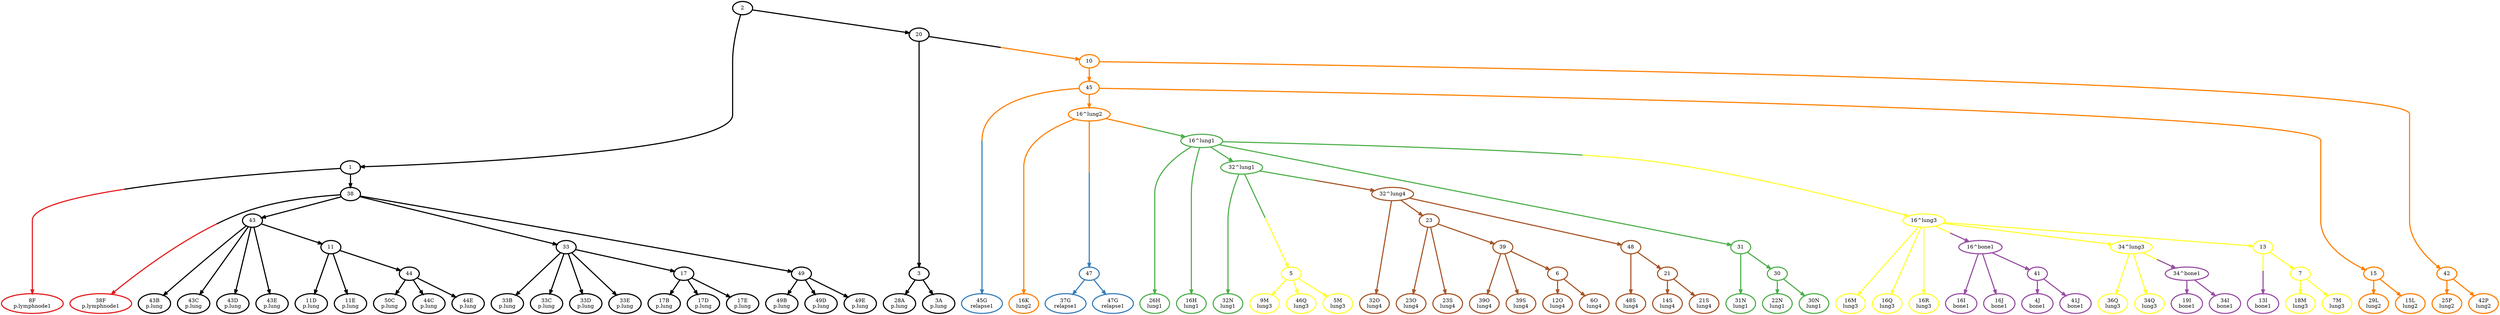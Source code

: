 digraph T {
	{
		rank=same
		0 [penwidth=3,colorscheme=set19,color=0,label="28A\np.lung"]
		1 [penwidth=3,colorscheme=set19,color=0,label="3A\np.lung"]
		2 [penwidth=3,colorscheme=set19,color=0,label="43B\np.lung"]
		3 [penwidth=3,colorscheme=set19,color=0,label="43C\np.lung"]
		4 [penwidth=3,colorscheme=set19,color=0,label="43D\np.lung"]
		5 [penwidth=3,colorscheme=set19,color=0,label="43E\np.lung"]
		6 [penwidth=3,colorscheme=set19,color=0,label="11D\np.lung"]
		7 [penwidth=3,colorscheme=set19,color=0,label="11E\np.lung"]
		8 [penwidth=3,colorscheme=set19,color=0,label="33B\np.lung"]
		9 [penwidth=3,colorscheme=set19,color=0,label="33C\np.lung"]
		10 [penwidth=3,colorscheme=set19,color=0,label="33D\np.lung"]
		11 [penwidth=3,colorscheme=set19,color=0,label="33E\np.lung"]
		12 [penwidth=3,colorscheme=set19,color=0,label="50C\np.lung"]
		13 [penwidth=3,colorscheme=set19,color=0,label="44C\np.lung"]
		14 [penwidth=3,colorscheme=set19,color=0,label="44E\np.lung"]
		15 [penwidth=3,colorscheme=set19,color=0,label="17B\np.lung"]
		16 [penwidth=3,colorscheme=set19,color=0,label="17D\np.lung"]
		17 [penwidth=3,colorscheme=set19,color=0,label="17E\np.lung"]
		18 [penwidth=3,colorscheme=set19,color=0,label="49B\np.lung"]
		19 [penwidth=3,colorscheme=set19,color=0,label="49D\np.lung"]
		20 [penwidth=3,colorscheme=set19,color=0,label="49E\np.lung"]
		21 [penwidth=3,colorscheme=set19,color=1,label="8F\np.lymphnode1"]
		22 [penwidth=3,colorscheme=set19,color=1,label="38F\np.lymphnode1"]
		23 [penwidth=3,colorscheme=set19,color=2,label="37G\nrelapse1"]
		24 [penwidth=3,colorscheme=set19,color=2,label="47G\nrelapse1"]
		25 [penwidth=3,colorscheme=set19,color=3,label="32N\nlung1"]
		26 [penwidth=3,colorscheme=set19,color=3,label="26H\nlung1"]
		27 [penwidth=3,colorscheme=set19,color=3,label="16H\nlung1"]
		28 [penwidth=3,colorscheme=set19,color=3,label="31N\nlung1"]
		29 [penwidth=3,colorscheme=set19,color=3,label="22N\nlung1"]
		30 [penwidth=3,colorscheme=set19,color=3,label="30N\nlung1"]
		31 [penwidth=3,colorscheme=set19,color=4,label="16I\nbone1"]
		32 [penwidth=3,colorscheme=set19,color=4,label="16J\nbone1"]
		33 [penwidth=3,colorscheme=set19,color=4,label="19I\nbone1"]
		34 [penwidth=3,colorscheme=set19,color=4,label="34I\nbone1"]
		35 [penwidth=3,colorscheme=set19,color=4,label="4J\nbone1"]
		36 [penwidth=3,colorscheme=set19,color=4,label="41J\nbone1"]
		37 [penwidth=3,colorscheme=set19,color=2,label="45G\nrelapse1"]
		38 [penwidth=3,colorscheme=set19,color=5,label="16K\nlung2"]
		39 [penwidth=3,colorscheme=set19,color=5,label="29L\nlung2"]
		40 [penwidth=3,colorscheme=set19,color=5,label="15L\nlung2"]
		41 [penwidth=3,colorscheme=set19,color=5,label="25P\nlung2"]
		42 [penwidth=3,colorscheme=set19,color=5,label="42P\nlung2"]
		43 [penwidth=3,colorscheme=set19,color=4,label="13I\nbone1"]
		44 [penwidth=3,colorscheme=set19,color=6,label="9M\nlung3"]
		45 [penwidth=3,colorscheme=set19,color=6,label="46Q\nlung3"]
		46 [penwidth=3,colorscheme=set19,color=6,label="5M\nlung3"]
		47 [penwidth=3,colorscheme=set19,color=6,label="18M\nlung3"]
		48 [penwidth=3,colorscheme=set19,color=6,label="7M\nlung3"]
		49 [penwidth=3,colorscheme=set19,color=6,label="16M\nlung3"]
		50 [penwidth=3,colorscheme=set19,color=6,label="16Q\nlung3"]
		51 [penwidth=3,colorscheme=set19,color=6,label="16R\nlung3"]
		52 [penwidth=3,colorscheme=set19,color=6,label="36Q\nlung3"]
		53 [penwidth=3,colorscheme=set19,color=6,label="34Q\nlung3"]
		54 [penwidth=3,colorscheme=set19,color=7,label="32O\nlung4"]
		55 [penwidth=3,colorscheme=set19,color=7,label="39O\nlung4"]
		56 [penwidth=3,colorscheme=set19,color=7,label="39S\nlung4"]
		57 [penwidth=3,colorscheme=set19,color=7,label="12O\nlung4"]
		58 [penwidth=3,colorscheme=set19,color=7,label="6O\nlung4"]
		59 [penwidth=3,colorscheme=set19,color=7,label="48S\nlung4"]
		60 [penwidth=3,colorscheme=set19,color=7,label="14S\nlung4"]
		61 [penwidth=3,colorscheme=set19,color=7,label="21S\nlung4"]
		62 [penwidth=3,colorscheme=set19,color=7,label="23O\nlung4"]
		63 [penwidth=3,colorscheme=set19,color=7,label="23S\nlung4"]
	}
	64 [penwidth=3,colorscheme=set19,color=0,label="2"]
	65 [penwidth=3,colorscheme=set19,color=0,label="1"]
	66 [penwidth=3,colorscheme=set19,color=0,label="20"]
	67 [penwidth=3,colorscheme=set19,color=0,label="38"]
	68 [penwidth=3,colorscheme=set19,color=0,label="3"]
	69 [penwidth=3,colorscheme=set19,color=0,label="43"]
	70 [penwidth=3,colorscheme=set19,color=0,label="11"]
	71 [penwidth=3,colorscheme=set19,color=0,label="44"]
	72 [penwidth=3,colorscheme=set19,color=0,label="33"]
	73 [penwidth=3,colorscheme=set19,color=0,label="49"]
	74 [penwidth=3,colorscheme=set19,color=0,label="17"]
	75 [penwidth=3,colorscheme=set19,color=5,label="10"]
	76 [penwidth=3,colorscheme=set19,color=2,label="47"]
	77 [penwidth=3,colorscheme=set19,color=3,label="32^lung1"]
	78 [penwidth=3,colorscheme=set19,color=3,label="16^lung1"]
	79 [penwidth=3,colorscheme=set19,color=3,label="31"]
	80 [penwidth=3,colorscheme=set19,color=3,label="30"]
	81 [penwidth=3,colorscheme=set19,color=6,label="16^lung3"]
	82 [penwidth=3,colorscheme=set19,color=6,label="5"]
	83 [penwidth=3,colorscheme=set19,color=7,label="32^lung4"]
	84 [penwidth=3,colorscheme=set19,color=4,label="16^bone1"]
	85 [penwidth=3,colorscheme=set19,color=4,label="41"]
	86 [penwidth=3,colorscheme=set19,color=4,label="34^bone1"]
	87 [penwidth=3,colorscheme=set19,color=5,label="16^lung2"]
	88 [penwidth=3,colorscheme=set19,color=5,label="45"]
	89 [penwidth=3,colorscheme=set19,color=5,label="42"]
	90 [penwidth=3,colorscheme=set19,color=5,label="15"]
	91 [penwidth=3,colorscheme=set19,color=6,label="34^lung3"]
	92 [penwidth=3,colorscheme=set19,color=6,label="13"]
	93 [penwidth=3,colorscheme=set19,color=6,label="7"]
	94 [penwidth=3,colorscheme=set19,color=7,label="23"]
	95 [penwidth=3,colorscheme=set19,color=7,label="48"]
	96 [penwidth=3,colorscheme=set19,color=7,label="39"]
	97 [penwidth=3,colorscheme=set19,color=7,label="6"]
	98 [penwidth=3,colorscheme=set19,color=7,label="21"]
	64 -> 65 [penwidth=3,colorscheme=set19,color="0;0.5:0"]
	64 -> 66 [penwidth=3,colorscheme=set19,color="0;0.5:0"]
	65 -> 67 [penwidth=3,colorscheme=set19,color="0;0.5:0"]
	65 -> 21 [penwidth=3,colorscheme=set19,color="0;0.5:1"]
	66 -> 68 [penwidth=3,colorscheme=set19,color="0;0.5:0"]
	66 -> 75 [penwidth=3,colorscheme=set19,color="0;0.5:5"]
	67 -> 72 [penwidth=3,colorscheme=set19,color="0;0.5:0"]
	67 -> 69 [penwidth=3,colorscheme=set19,color="0;0.5:0"]
	67 -> 73 [penwidth=3,colorscheme=set19,color="0;0.5:0"]
	67 -> 22 [penwidth=3,colorscheme=set19,color="0;0.5:1"]
	68 -> 0 [penwidth=3,colorscheme=set19,color="0;0.5:0"]
	68 -> 1 [penwidth=3,colorscheme=set19,color="0;0.5:0"]
	69 -> 70 [penwidth=3,colorscheme=set19,color="0;0.5:0"]
	69 -> 2 [penwidth=3,colorscheme=set19,color="0;0.5:0"]
	69 -> 3 [penwidth=3,colorscheme=set19,color="0;0.5:0"]
	69 -> 4 [penwidth=3,colorscheme=set19,color="0;0.5:0"]
	69 -> 5 [penwidth=3,colorscheme=set19,color="0;0.5:0"]
	70 -> 71 [penwidth=3,colorscheme=set19,color="0;0.5:0"]
	70 -> 6 [penwidth=3,colorscheme=set19,color="0;0.5:0"]
	70 -> 7 [penwidth=3,colorscheme=set19,color="0;0.5:0"]
	71 -> 12 [penwidth=3,colorscheme=set19,color="0;0.5:0"]
	71 -> 13 [penwidth=3,colorscheme=set19,color="0;0.5:0"]
	71 -> 14 [penwidth=3,colorscheme=set19,color="0;0.5:0"]
	72 -> 74 [penwidth=3,colorscheme=set19,color="0;0.5:0"]
	72 -> 8 [penwidth=3,colorscheme=set19,color="0;0.5:0"]
	72 -> 9 [penwidth=3,colorscheme=set19,color="0;0.5:0"]
	72 -> 10 [penwidth=3,colorscheme=set19,color="0;0.5:0"]
	72 -> 11 [penwidth=3,colorscheme=set19,color="0;0.5:0"]
	73 -> 18 [penwidth=3,colorscheme=set19,color="0;0.5:0"]
	73 -> 19 [penwidth=3,colorscheme=set19,color="0;0.5:0"]
	73 -> 20 [penwidth=3,colorscheme=set19,color="0;0.5:0"]
	74 -> 15 [penwidth=3,colorscheme=set19,color="0;0.5:0"]
	74 -> 16 [penwidth=3,colorscheme=set19,color="0;0.5:0"]
	74 -> 17 [penwidth=3,colorscheme=set19,color="0;0.5:0"]
	75 -> 89 [penwidth=3,colorscheme=set19,color="5;0.5:5"]
	75 -> 88 [penwidth=3,colorscheme=set19,color="5;0.5:5"]
	76 -> 23 [penwidth=3,colorscheme=set19,color="2;0.5:2"]
	76 -> 24 [penwidth=3,colorscheme=set19,color="2;0.5:2"]
	77 -> 25 [penwidth=3,colorscheme=set19,color="3;0.5:3"]
	77 -> 82 [penwidth=3,colorscheme=set19,color="3;0.5:6"]
	77 -> 83 [penwidth=3,colorscheme=set19,color="3;0.5:7"]
	78 -> 79 [penwidth=3,colorscheme=set19,color="3;0.5:3"]
	78 -> 77 [penwidth=3,colorscheme=set19,color="3;0.5:3"]
	78 -> 26 [penwidth=3,colorscheme=set19,color="3;0.5:3"]
	78 -> 27 [penwidth=3,colorscheme=set19,color="3;0.5:3"]
	78 -> 81 [penwidth=3,colorscheme=set19,color="3;0.5:6"]
	79 -> 80 [penwidth=3,colorscheme=set19,color="3;0.5:3"]
	79 -> 28 [penwidth=3,colorscheme=set19,color="3;0.5:3"]
	80 -> 29 [penwidth=3,colorscheme=set19,color="3;0.5:3"]
	80 -> 30 [penwidth=3,colorscheme=set19,color="3;0.5:3"]
	81 -> 84 [penwidth=3,colorscheme=set19,color="6;0.5:4"]
	81 -> 92 [penwidth=3,colorscheme=set19,color="6;0.5:6"]
	81 -> 91 [penwidth=3,colorscheme=set19,color="6;0.5:6"]
	81 -> 49 [penwidth=3,colorscheme=set19,color="6;0.5:6"]
	81 -> 50 [penwidth=3,colorscheme=set19,color="6;0.5:6"]
	81 -> 51 [penwidth=3,colorscheme=set19,color="6;0.5:6"]
	82 -> 44 [penwidth=3,colorscheme=set19,color="6;0.5:6"]
	82 -> 45 [penwidth=3,colorscheme=set19,color="6;0.5:6"]
	82 -> 46 [penwidth=3,colorscheme=set19,color="6;0.5:6"]
	83 -> 94 [penwidth=3,colorscheme=set19,color="7;0.5:7"]
	83 -> 95 [penwidth=3,colorscheme=set19,color="7;0.5:7"]
	83 -> 54 [penwidth=3,colorscheme=set19,color="7;0.5:7"]
	84 -> 85 [penwidth=3,colorscheme=set19,color="4;0.5:4"]
	84 -> 31 [penwidth=3,colorscheme=set19,color="4;0.5:4"]
	84 -> 32 [penwidth=3,colorscheme=set19,color="4;0.5:4"]
	85 -> 35 [penwidth=3,colorscheme=set19,color="4;0.5:4"]
	85 -> 36 [penwidth=3,colorscheme=set19,color="4;0.5:4"]
	86 -> 33 [penwidth=3,colorscheme=set19,color="4;0.5:4"]
	86 -> 34 [penwidth=3,colorscheme=set19,color="4;0.5:4"]
	87 -> 76 [penwidth=3,colorscheme=set19,color="5;0.5:2"]
	87 -> 78 [penwidth=3,colorscheme=set19,color="5;0.5:3"]
	87 -> 38 [penwidth=3,colorscheme=set19,color="5;0.5:5"]
	88 -> 37 [penwidth=3,colorscheme=set19,color="5;0.5:2"]
	88 -> 90 [penwidth=3,colorscheme=set19,color="5;0.5:5"]
	88 -> 87 [penwidth=3,colorscheme=set19,color="5;0.5:5"]
	89 -> 41 [penwidth=3,colorscheme=set19,color="5;0.5:5"]
	89 -> 42 [penwidth=3,colorscheme=set19,color="5;0.5:5"]
	90 -> 39 [penwidth=3,colorscheme=set19,color="5;0.5:5"]
	90 -> 40 [penwidth=3,colorscheme=set19,color="5;0.5:5"]
	91 -> 86 [penwidth=3,colorscheme=set19,color="6;0.5:4"]
	91 -> 52 [penwidth=3,colorscheme=set19,color="6;0.5:6"]
	91 -> 53 [penwidth=3,colorscheme=set19,color="6;0.5:6"]
	92 -> 43 [penwidth=3,colorscheme=set19,color="6;0.5:4"]
	92 -> 93 [penwidth=3,colorscheme=set19,color="6;0.5:6"]
	93 -> 47 [penwidth=3,colorscheme=set19,color="6;0.5:6"]
	93 -> 48 [penwidth=3,colorscheme=set19,color="6;0.5:6"]
	94 -> 96 [penwidth=3,colorscheme=set19,color="7;0.5:7"]
	94 -> 62 [penwidth=3,colorscheme=set19,color="7;0.5:7"]
	94 -> 63 [penwidth=3,colorscheme=set19,color="7;0.5:7"]
	95 -> 98 [penwidth=3,colorscheme=set19,color="7;0.5:7"]
	95 -> 59 [penwidth=3,colorscheme=set19,color="7;0.5:7"]
	96 -> 97 [penwidth=3,colorscheme=set19,color="7;0.5:7"]
	96 -> 55 [penwidth=3,colorscheme=set19,color="7;0.5:7"]
	96 -> 56 [penwidth=3,colorscheme=set19,color="7;0.5:7"]
	97 -> 57 [penwidth=3,colorscheme=set19,color="7;0.5:7"]
	97 -> 58 [penwidth=3,colorscheme=set19,color="7;0.5:7"]
	98 -> 60 [penwidth=3,colorscheme=set19,color="7;0.5:7"]
	98 -> 61 [penwidth=3,colorscheme=set19,color="7;0.5:7"]
}

